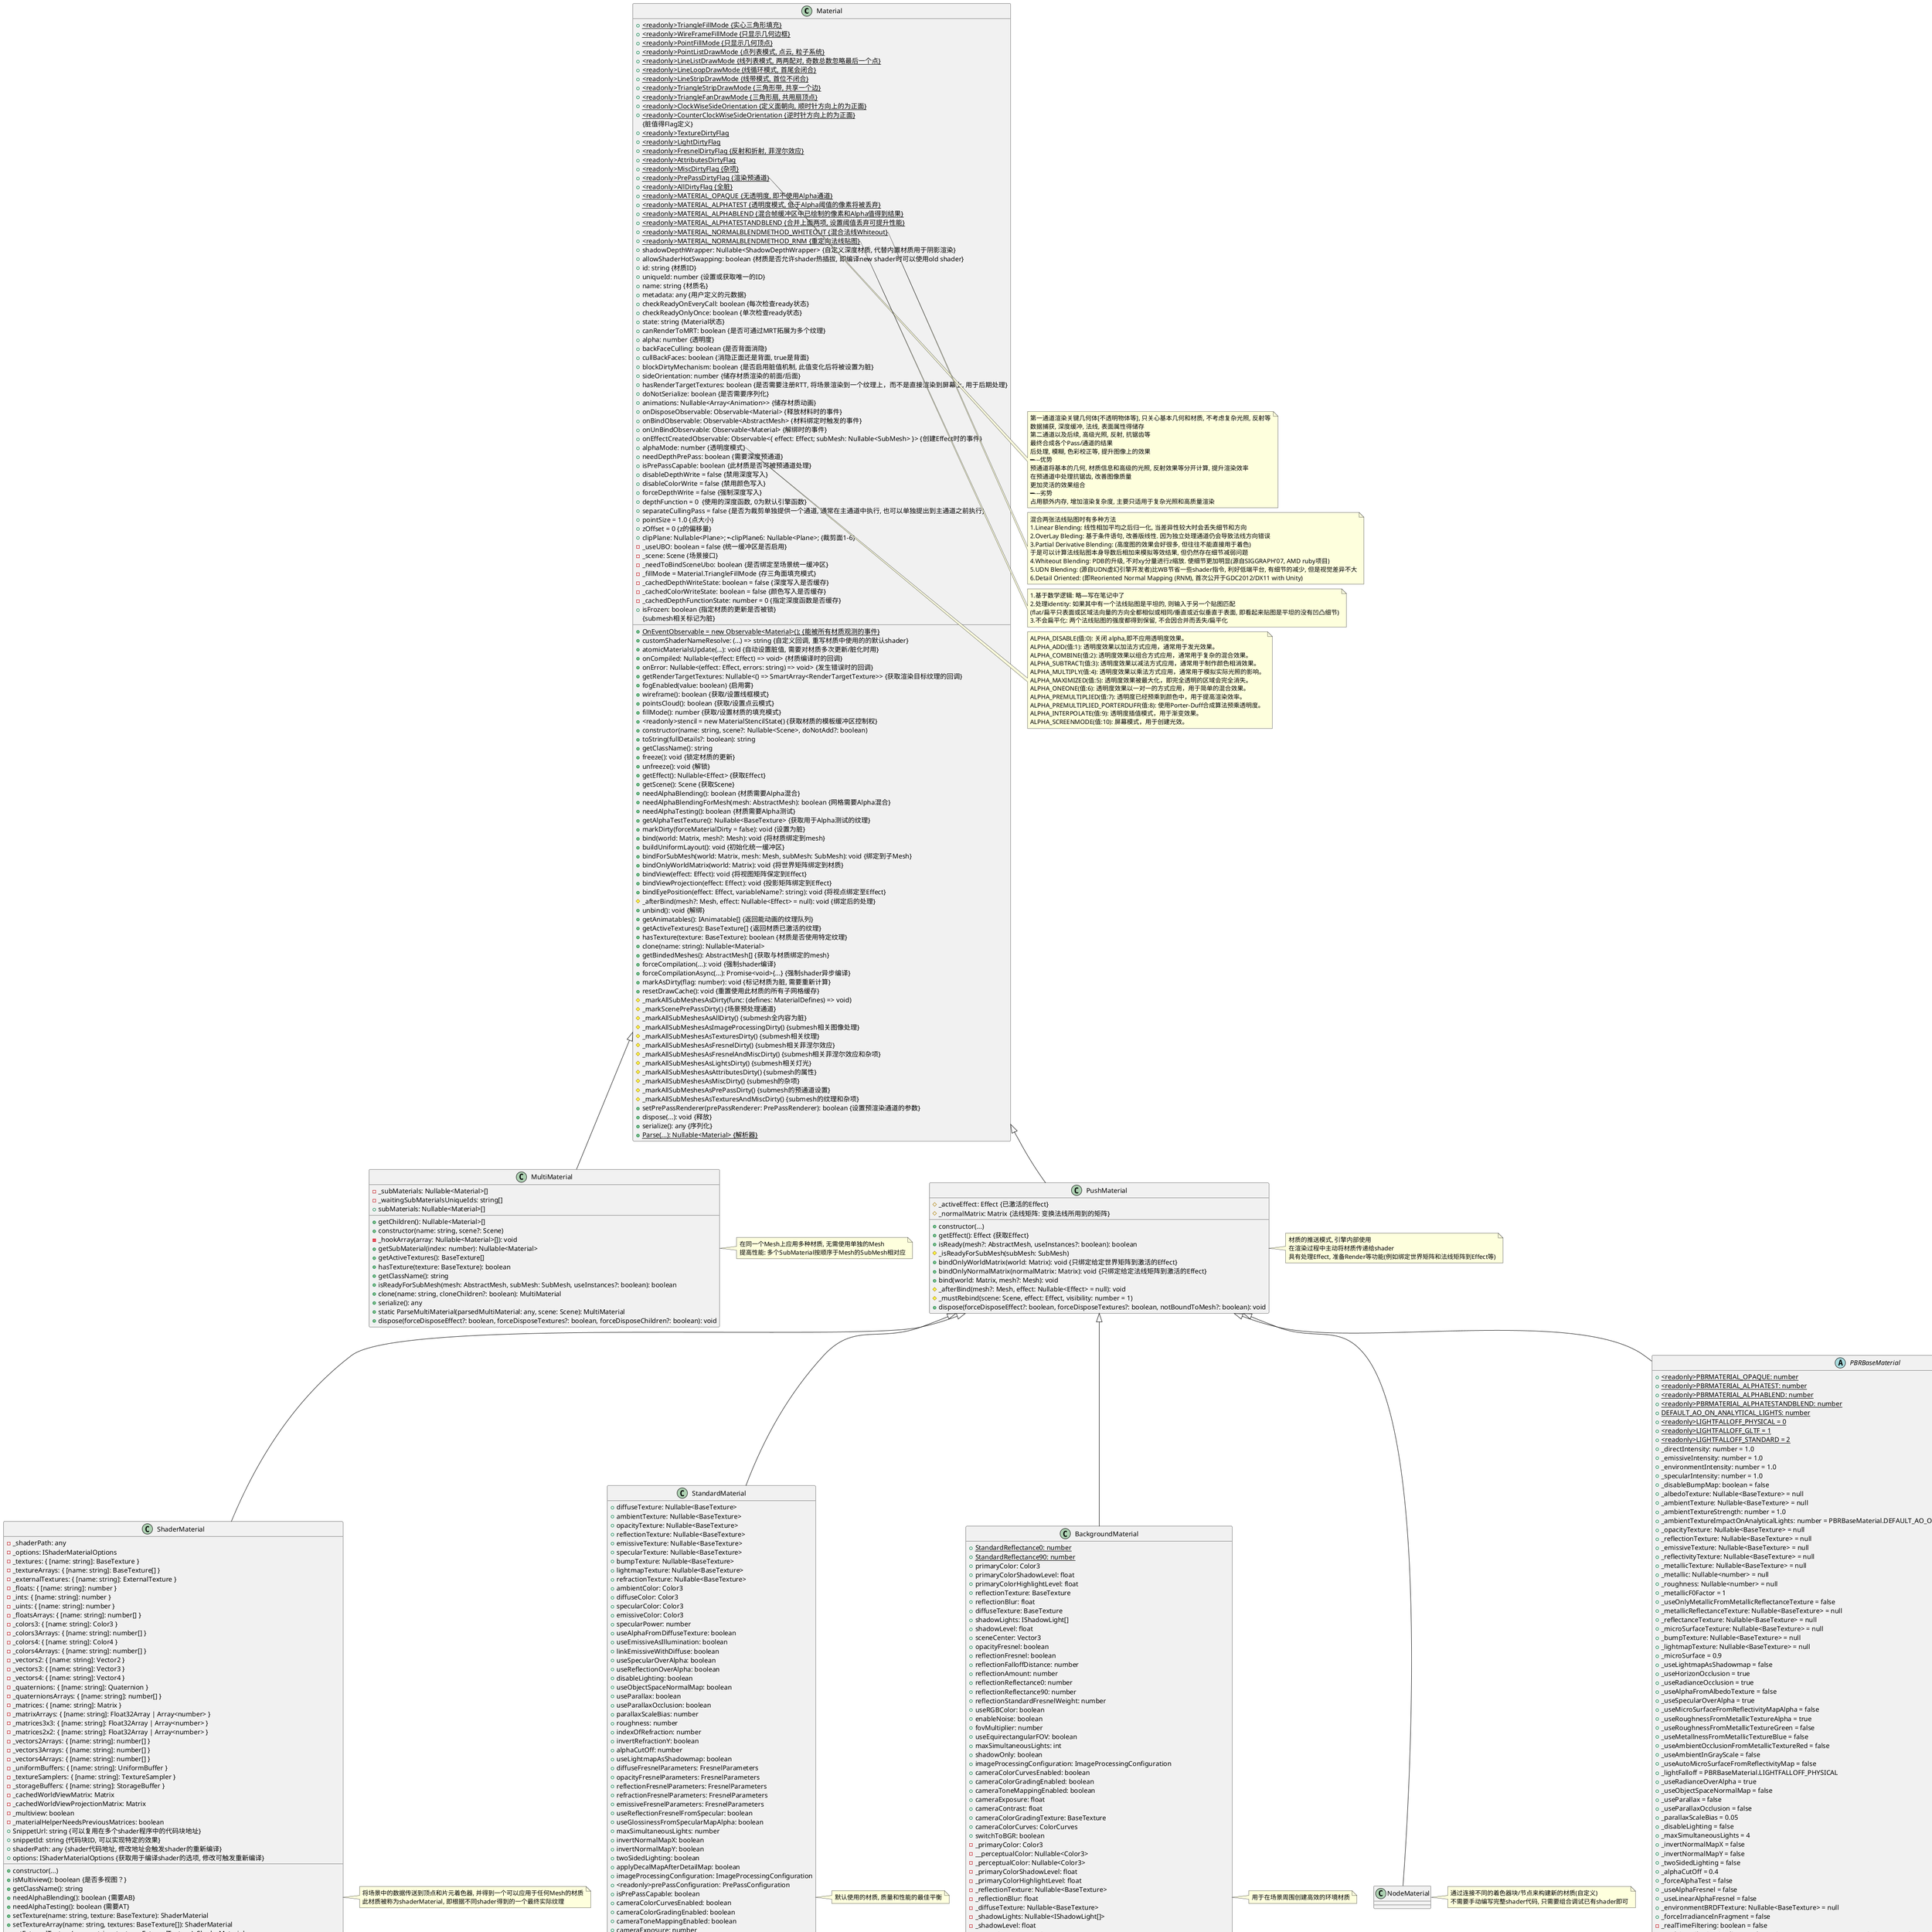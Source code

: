 @startuml material
class Material{
  {static}+<readonly>TriangleFillMode {实心三角形填充}
  {static}+<readonly>WireFrameFillMode {只显示几何边框}
  {static}+<readonly>PointFillMode {只显示几何顶点}
  {static}+<readonly>PointListDrawMode {点列表模式, 点云, 粒子系统}
  {static}+<readonly>LineListDrawMode {线列表模式, 两两配对, 奇数总数忽略最后一个点}
  {static}+<readonly>LineLoopDrawMode {线循环模式, 首尾会闭合}
  {static}+<readonly>LineStripDrawMode {线带模式, 首位不闭合}
  {static}+<readonly>TriangleStripDrawMode {三角形带, 共享一个边}
  {static}+<readonly>TriangleFanDrawMode {三角形扇, 共用扇顶点}
  {static}+<readonly>ClockWiseSideOrientation {定义面朝向, 顺时针方向上的为正面}
  {static}+<readonly>CounterClockWiseSideOrientation {逆时针方向上的为正面}
  {脏值得Flag定义}
  {static}+<readonly>TextureDirtyFlag 
  {static}+<readonly>LightDirtyFlag
  {static}+<readonly>FresnelDirtyFlag {反射和折射, 菲涅尔效应}
  {static}+<readonly>AttributesDirtyFlag
  {static}+<readonly>MiscDirtyFlag {杂项}
  {static}+<readonly>PrePassDirtyFlag {渲染预通道}
  {static}+<readonly>AllDirtyFlag {全脏}
  {static}+<readonly>MATERIAL_OPAQUE {无透明度, 即不使用Alpha通道}
  {static}+<readonly>MATERIAL_ALPHATEST {透明度模式, 低于Alpha阈值的像素将被丢弃}
  {static}+<readonly>MATERIAL_ALPHABLEND {混合帧缓冲区中已绘制的像素和Alpha值得到结果}
  {static}+<readonly>MATERIAL_ALPHATESTANDBLEND {合并上面两项, 设置阈值丢弃可提升性能}
  {static}+<readonly>MATERIAL_NORMALBLENDMETHOD_WHITEOUT {混合法线Whiteout}
  {static}+<readonly>MATERIAL_NORMALBLENDMETHOD_RNM {重定向法线贴图}
  {static}+OnEventObservable = new Observable<Material>(); {能被所有材质观测的事件}
  +customShaderNameResolve: (...) => string {自定义回调, 重写材质中使用的的默认shader}
  +shadowDepthWrapper: Nullable<ShadowDepthWrapper> {自定义深度材质, 代替内置材质用于阴影渲染}
  +allowShaderHotSwapping: boolean {材质是否允许shader热插拔, 即编译new shader时可以使用old shader}
  +id: string {材质ID}
  +uniqueId: number {设置或获取唯一的ID}
  +name: string {材质名}
  +metadata: any {用户定义的元数据}
  +checkReadyOnEveryCall: boolean {每次检查ready状态}
  +checkReadyOnlyOnce: boolean {单次检查ready状态}
  +state: string {Material状态}
  +canRenderToMRT: boolean {是否可通过MRT拓展为多个纹理}
  +alpha: number {透明度}
  +backFaceCulling: boolean {是否背面消隐}
  +cullBackFaces: boolean {消隐正面还是背面, true是背面}
  +blockDirtyMechanism: boolean {是否启用脏值机制, 此值变化后将被设置为脏}
  +atomicMaterialsUpdate(...): void {自动设置脏值, 需要对材质多次更新/脏化时用}
  +sideOrientation: number {储存材质渲染的前面/后面}
  +onCompiled: Nullable<(effect: Effect) => void> {材质编译时的回调}
  +onError: Nullable<(effect: Effect, errors: string) => void> {发生错误时的回调}
  +getRenderTargetTextures: Nullable<() => SmartArray<RenderTargetTexture>> {获取渲染目标纹理的回调}
  +hasRenderTargetTextures: boolean {是否需要注册RTT, 将场景渲染到一个纹理上，而不是直接渲染到屏幕上, 用于后期处理}
  +doNotSerialize: boolean {是否需要序列化}
  +animations: Nullable<Array<Animation>> {储存材质动画}
  +onDisposeObservable: Observable<Material> {释放材料时的事件}
  +onBindObservable: Observable<AbstractMesh> {材料绑定时触发的事件}
  +onUnBindObservable: Observable<Material> {解绑时的事件}
  +onEffectCreatedObservable: Observable<{ effect: Effect; subMesh: Nullable<SubMesh> }> {创建Effect时的事件}
  +alphaMode: number {透明度模式}
  +needDepthPrePass: boolean {需要深度预通道}
  +isPrePassCapable: boolean {此材质是否可被预通道处理}
  +disableDepthWrite = false {禁用深度写入}
  +disableColorWrite = false {禁用颜色写入}
  +forceDepthWrite = false {强制深度写入}
  +depthFunction = 0  {使用的深度函数, 0为默认引擎函数}
  +separateCullingPass = false {是否为裁剪单独提供一个通道, 通常在主通道中执行, 也可以单独提出到主通道之前执行}
  +fogEnabled(value: boolean) {启用雾}
  +pointSize = 1.0 {点大小}
  +zOffset = 0 {z的偏移量}
  +wireframe(): boolean {获取/设置线框模式}
  +pointsCloud(): boolean {获取/设置点云模式}
  +fillMode(): number {获取/设置材质的填充模式}
  +clipPlane: Nullable<Plane>; ------clipPlane6: Nullable<Plane>; {裁剪面1-6}
  +<readonly>stencil = new MaterialStencilState() {获取材质的模板缓冲区控制权}
  -_useUBO: boolean = false {统一缓冲区是否启用}
  -_scene: Scene {场景接口}
  -_needToBindSceneUbo: boolean {是否绑定至场景统一缓冲区}
  -_fillMode = Material.TriangleFillMode {存三角面填充模式}
  -_cachedDepthWriteState: boolean = false {深度写入是否缓存}
  -_cachedColorWriteState: boolean = false {颜色写入是否缓存}
  -_cachedDepthFunctionState: number = 0 {指定深度函数是否缓存}
  +constructor(name: string, scene?: Nullable<Scene>, doNotAdd?: boolean)
  +toString(fullDetails?: boolean): string
  +getClassName(): string
  +isFrozen: boolean {指定材质的更新是否被锁}
  +freeze(): void {锁定材质的更新}
  +unfreeze(): void {解锁}
  +getEffect(): Nullable<Effect> {获取Effect}
  +getScene(): Scene {获取Scene}
  +needAlphaBlending(): boolean {材质需要Alpha混合}
  +needAlphaBlendingForMesh(mesh: AbstractMesh): boolean {网格需要Alpha混合}
  +needAlphaTesting(): boolean {材质需要Alpha测试}
  +getAlphaTestTexture(): Nullable<BaseTexture> {获取用于Alpha测试的纹理}
  +markDirty(forceMaterialDirty = false): void {设置为脏}
  +bind(world: Matrix, mesh?: Mesh): void {将材质绑定到mesh}
  +buildUniformLayout(): void {初始化统一缓冲区}
  +bindForSubMesh(world: Matrix, mesh: Mesh, subMesh: SubMesh): void {绑定到子Mesh}
  +bindOnlyWorldMatrix(world: Matrix): void {将世界矩阵绑定到材质}
  +bindView(effect: Effect): void {将视图矩阵保定到Effect}
  +bindViewProjection(effect: Effect): void {投影矩阵绑定到Effect}
  +bindEyePosition(effect: Effect, variableName?: string): void {将视点绑定至Effect}
  #_afterBind(mesh?: Mesh, effect: Nullable<Effect> = null): void {绑定后的处理}
  +unbind(): void {解绑}
  +getAnimatables(): IAnimatable[] {返回能动画的纹理队列}
  +getActiveTextures(): BaseTexture[] {返回材质已激活的纹理}
  +hasTexture(texture: BaseTexture): boolean {材质是否使用特定纹理}
  +clone(name: string): Nullable<Material>
  +getBindedMeshes(): AbstractMesh[] {获取与材质绑定的mesh}
  +forceCompilation(...): void {强制shader编译}
  +forceCompilationAsync(...): Promise<void>{...} {强制shader异步编译}
  +markAsDirty(flag: number): void {标记材质为脏, 需要重新计算}
  +resetDrawCache(): void {重置使用此材质的所有子网格缓存}
  {submesh相关标记为脏}
  #_markAllSubMeshesAsDirty(func: (defines: MaterialDefines) => void)
  #_markScenePrePassDirty() {场景预处理通道}
  #_markAllSubMeshesAsAllDirty() {submesh全内容为脏}
  #_markAllSubMeshesAsImageProcessingDirty() {submesh相关图像处理}
  #_markAllSubMeshesAsTexturesDirty() {submesh相关纹理}
  #_markAllSubMeshesAsFresnelDirty() {submesh相关菲涅尔效应}
  #_markAllSubMeshesAsFresnelAndMiscDirty() {submesh相关菲涅尔效应和杂项}
  #_markAllSubMeshesAsLightsDirty() {submesh相关灯光}
  #_markAllSubMeshesAsAttributesDirty() {submesh的属性}
  #_markAllSubMeshesAsMiscDirty() {submesh的杂项}
  #_markAllSubMeshesAsPrePassDirty() {submesh的预通道设置}
  #_markAllSubMeshesAsTexturesAndMiscDirty() {submesh的纹理和杂项}
  +setPrePassRenderer(prePassRenderer: PrePassRenderer): boolean {设置预渲染通道的参数}
  +dispose(...): void {释放}
  +serialize(): any {序列化}
  {static}+Parse(...): Nullable<Material> {解析器}
}
note right of Material::PrePassDirtyFlag
第一通道渲染关键几何体[不透明物体等], 只关心基本几何和材质, 不考虑复杂光照, 反射等
数据捕获, 深度缓冲, 法线, 表面属性得储存
第二通道以及后续, 高级光照, 反射, 抗锯齿等
最终合成各个Pass/通道的结果
后处理, 模糊, 色彩校正等, 提升图像上的效果
-------------优势
预通道将基本的几何, 材质信息和高级的光照, 反射效果等分开计算, 提升渲染效率
在预通道中处理抗锯齿, 改善图像质量
更加灵活的效果组合
-------------劣势
占用额外内存, 增加渲染复杂度, 主要只适用于复杂光照和高质量渲染
endnote
note right of Material::MATERIAL_NORMALBLENDMETHOD_WHITEOUT
混合两张法线贴图时有多种方法
1.Linear Blending: 线性相加平均之后归一化, 当差异性较大时会丢失细节和方向
2.OverLay Bleding: 基于条件语句, 改善版线性. 因为独立处理通道仍会导致法线方向错误
3.Partial Derivative Blending: (高度图的效果会好很多, 但往往不能直接用于着色)
于是可以计算法线贴图本身导数后相加来模拟等效结果, 但仍然存在细节减弱问题
4.Whiteout Blending: PDB的升级, 不对xy分量进行z缩放. 使细节更加明显(源自SIGGRAPH'07, AMD ruby项目)
5.UDN Blending: (源自UDN虚幻引擎开发者)比WB节省一些shader指令, 利好低端平台, 有细节的减少, 但是视觉差异不大
6.Detail Oriented: (即Reoriented Normal Mapping (RNM), 首次公开于GDC2012/DX11 with Unity)
endnote
note right of Material::MATERIAL_NORMALBLENDMETHOD_RNM
1.基于数学逻辑: 略—写在笔记中了
2.处理identity: 如果其中有一个法线贴图是平坦的, 则输入于另一个贴图匹配
(flat/扁平只表面或区域法向量的方向全都相似或相同/垂直或近似垂直于表面, 即看起来贴图是平坦的没有凹凸细节)
3.不会扁平化: 两个法线贴图的强度都得到保留, 不会因合并而丢失/扁平化
endnote
note right of Material::alphaMode
ALPHA_DISABLE(值:0): 关闭 alpha,即不应用透明度效果。
ALPHA_ADD(值:1): 透明度效果以加法方式应用，通常用于发光效果。
ALPHA_COMBINE(值:2): 透明度效果以组合方式应用，通常用于复杂的混合效果。
ALPHA_SUBTRACT(值:3): 透明度效果以减法方式应用，通常用于制作颜色相消效果。
ALPHA_MULTIPLY(值:4): 透明度效果以乘法方式应用，通常用于模拟实际光照的影响。
ALPHA_MAXIMIZED(值:5): 透明度效果被最大化，即完全透明的区域会完全消失。
ALPHA_ONEONE(值:6): 透明度效果以一对一的方式应用，用于简单的混合效果。
ALPHA_PREMULTIPLIED(值:7): 透明度已经预乘到颜色中，用于提高渲染效率。
ALPHA_PREMULTIPLIED_PORTERDUFF(值:8): 使用Porter-Duff合成算法预乘透明度。
ALPHA_INTERPOLATE(值:9): 透明度插值模式，用于渐变效果。
ALPHA_SCREENMODE(值:10): 屏幕模式，用于创建光效。
endnote

class MultiMaterial extends Material {
  -_subMaterials: Nullable<Material>[]
  -_waitingSubMaterialsUniqueIds: string[]
  +subMaterials: Nullable<Material>[]
  +getChildren(): Nullable<Material>[]
  +constructor(name: string, scene?: Scene)
  -_hookArray(array: Nullable<Material>[]): void
  +getSubMaterial(index: number): Nullable<Material>
  +getActiveTextures(): BaseTexture[]
  +hasTexture(texture: BaseTexture): boolean
  +getClassName(): string
  +isReadyForSubMesh(mesh: AbstractMesh, subMesh: SubMesh, useInstances?: boolean): boolean
  +clone(name: string, cloneChildren?: boolean): MultiMaterial
  +serialize(): any
  +static ParseMultiMaterial(parsedMultiMaterial: any, scene: Scene): MultiMaterial
  +dispose(forceDisposeEffect?: boolean, forceDisposeTextures?: boolean, forceDisposeChildren?: boolean): void
}
note right of MultiMaterial
在同一个Mesh上应用多种材质, 无需使用单独的Mesh
提高性能: 多个SubMaterial按顺序于Mesh的SubMesh相对应
endnote

class PushMaterial extends Material{
  #_activeEffect: Effect {已激活的Effect}
  #_normalMatrix: Matrix {法线矩阵: 变换法线所用到的矩阵}
  +constructor(...)
  +getEffect(): Effect {获取Effect}
  +isReady(mesh?: AbstractMesh, useInstances?: boolean): boolean
  #_isReadyForSubMesh(subMesh: SubMesh)
  +bindOnlyWorldMatrix(world: Matrix): void {只绑定给定世界矩阵到激活的Effect}
  +bindOnlyNormalMatrix(normalMatrix: Matrix): void {只绑定给定法线矩阵到激活的Effect}
  +bind(world: Matrix, mesh?: Mesh): void
  #_afterBind(mesh?: Mesh, effect: Nullable<Effect> = null): void
  #_mustRebind(scene: Scene, effect: Effect, visibility: number = 1)
  +dispose(forceDisposeEffect?: boolean, forceDisposeTextures?: boolean, notBoundToMesh?: boolean): void
}
note right of PushMaterial
材质的推送模式, 引擎内部使用
在渲染过程中主动将材质传递给shader
具有处理Effect, 准备Render等功能(例如绑定世界矩阵和法线矩阵到Effect等)
endnote

class ShaderMaterial extends PushMaterial{
  -_shaderPath: any
  -_options: IShaderMaterialOptions
  -_textures: { [name: string]: BaseTexture }
  -_textureArrays: { [name: string]: BaseTexture[] }
  -_externalTextures: { [name: string]: ExternalTexture }
  -_floats: { [name: string]: number }
  -_ints: { [name: string]: number }
  -_uints: { [name: string]: number }
  -_floatsArrays: { [name: string]: number[] }
  -_colors3: { [name: string]: Color3 }
  -_colors3Arrays: { [name: string]: number[] }
  -_colors4: { [name: string]: Color4 }
  -_colors4Arrays: { [name: string]: number[] }
  -_vectors2: { [name: string]: Vector2 }
  -_vectors3: { [name: string]: Vector3 }
  -_vectors4: { [name: string]: Vector4 }
  -_quaternions: { [name: string]: Quaternion }
  -_quaternionsArrays: { [name: string]: number[] }
  -_matrices: { [name: string]: Matrix }
  -_matrixArrays: { [name: string]: Float32Array | Array<number> }
  -_matrices3x3: { [name: string]: Float32Array | Array<number> }
  -_matrices2x2: { [name: string]: Float32Array | Array<number> }
  -_vectors2Arrays: { [name: string]: number[] }
  -_vectors3Arrays: { [name: string]: number[] }
  -_vectors4Arrays: { [name: string]: number[] }
  -_uniformBuffers: { [name: string]: UniformBuffer }
  -_textureSamplers: { [name: string]: TextureSampler }
  -_storageBuffers: { [name: string]: StorageBuffer }
  -_cachedWorldViewMatrix: Matrix
  -_cachedWorldViewProjectionMatrix: Matrix
  -_multiview: boolean
  -_materialHelperNeedsPreviousMatrices: boolean
  +SnippetUrl: string {可以复用在多个shader程序中的代码块地址}
  +snippetId: string {代码块ID, 可以实现特定的效果}
  +constructor(...)
  +shaderPath: any {shader代码地址, 修改地址会触发shader的重新编译}
  +options: IShaderMaterialOptions {获取用于编译shader的选项, 修改可触发重新编译}
  +isMultiview(): boolean {是否多视图？}
  +getClassName(): string
  +needAlphaBlending(): boolean {需要AB}
  +needAlphaTesting(): boolean {需要AT}
  +setTexture(name: string, texture: BaseTexture): ShaderMaterial 
  +setTextureArray(name: string, textures: BaseTexture[]): ShaderMaterial
  +setExternalTexture(name: string, texture: ExternalTexture): ShaderMaterial
  +setFloat(name: string, value: number): ShaderMaterial
  +setInt(name: string, value: number): ShaderMaterial
  +setUInt(name: string, value: number): ShaderMaterial
  +setFloats(name: string, value: number[]): ShaderMaterial
  +setColor3(name: string, value: Color3): ShaderMaterial
  +setColor3Array(name: string, value: Color3[]): ShaderMaterial
  +setColor4(name: string, value: Color4): ShaderMaterial
  +setColor4Array(name: string, value: Color4[]): ShaderMaterial
  +setVector2(name: string, value: Vector2): ShaderMaterial
  +setVector3(name: string, value: Vector3): ShaderMaterial
  +setVector4(name: string, value: Vector4): ShaderMaterial
  +setQuaternion(name: string, value: Quaternion): ShaderMaterial
  +setQuaternionArray(name: string, value: Quaternion[]): ShaderMaterial
  +setMatrix(name: string, value: Matrix): ShaderMaterial
  +setMatrices(name: string, value: Matrix[]): ShaderMaterial
  +setMatrix3x3(name: string, value: Float32Array | Array<number>): ShaderMaterial
  +setMatrix2x2(name: string, value: Float32Array | Array<number>): ShaderMaterial
  +setArray2(name: string, value: number[]): ShaderMaterial
  +setArray3(name: string, value: number[]): ShaderMaterial
  +setArray4(name: string, value: number[]): ShaderMaterial
  +setUniformBuffer(name: string, buffer: UniformBuffer): ShaderMaterial
  +setTextureSampler(name: string, sampler: TextureSampler): ShaderMaterial
  +setStorageBuffer(name: string, buffer: StorageBuffer): ShaderMaterial
  +setDefine(define: string, value: boolean | string): ShaderMaterial {添加/删除/替换指定shader的定义和值}
  +isReadyForSubMesh(mesh: AbstractMesh, subMesh: SubMesh, useInstances?: boolean): boolean
  +isReady(mesh?: AbstractMesh, useInstances?: boolean, subMesh?: SubMesh): boolean
  +bindOnlyWorldMatrix(world: Matrix, effectOverride?: Nullable<Effect>): void
  +bindForSubMesh(world: Matrix, mesh: Mesh, subMesh: SubMesh): void
  +bind(world: Matrix, mesh?: Mesh, effectOverride?: Nullable<Effect>, subMesh?: SubMesh): void
  +getActiveTextures(): BaseTexture[]
  +hasTexture(texture: BaseTexture): boolean
  +clone(name: string): ShaderMaterial
  +dispose(forceDisposeEffect?: boolean, forceDisposeTextures?: boolean, notBoundToMesh?: boolean): void
  +serialize(): any
  {static}+Parse(source: any, scene: Scene, rootUrl: string): ShaderMaterial
  {static}+ParseFromFileAsync(...): Promise<ShaderMaterial>
  {static}+ParseFromSnippetAsync(...): Promise<ShaderMaterial>
}
note right of ShaderMaterial
将场景中的数据传送到顶点和片元着色器, 并得到一个可以应用于任何Mesh的材质
此材质被称为shaderMaterial, 即根据不同shader得到的一个最终实际纹理
endnote

class StandardMaterial extends PushMaterial {
  +diffuseTexture: Nullable<BaseTexture>
  +ambientTexture: Nullable<BaseTexture>
  +opacityTexture: Nullable<BaseTexture>
  +reflectionTexture: Nullable<BaseTexture>
  +emissiveTexture: Nullable<BaseTexture>
  +specularTexture: Nullable<BaseTexture>
  +bumpTexture: Nullable<BaseTexture>
  +lightmapTexture: Nullable<BaseTexture>
  +refractionTexture: Nullable<BaseTexture>
  +ambientColor: Color3
  +diffuseColor: Color3
  +specularColor: Color3
  +emissiveColor: Color3
  +specularPower: number
  +useAlphaFromDiffuseTexture: boolean
  +useEmissiveAsIllumination: boolean
  +linkEmissiveWithDiffuse: boolean
  +useSpecularOverAlpha: boolean
  +useReflectionOverAlpha: boolean
  +disableLighting: boolean
  +useObjectSpaceNormalMap: boolean
  +useParallax: boolean
  +useParallaxOcclusion: boolean
  +parallaxScaleBias: number
  +roughness: number
  +indexOfRefraction: number
  +invertRefractionY: boolean
  +alphaCutOff: number
  +useLightmapAsShadowmap: boolean
  +diffuseFresnelParameters: FresnelParameters
  +opacityFresnelParameters: FresnelParameters
  +reflectionFresnelParameters: FresnelParameters
  +refractionFresnelParameters: FresnelParameters
  +emissiveFresnelParameters: FresnelParameters
  +useReflectionFresnelFromSpecular: boolean
  +useGlossinessFromSpecularMapAlpha: boolean
  +maxSimultaneousLights: number
  +invertNormalMapX: boolean
  +invertNormalMapY: boolean
  +twoSidedLighting: boolean
  +applyDecalMapAfterDetailMap: boolean
  +imageProcessingConfiguration: ImageProcessingConfiguration
  #_attachImageProcessingConfiguration(...): void
  +<readonly>prePassConfiguration: PrePassConfiguration
  +isPrePassCapable: boolean
  +cameraColorCurvesEnabled: boolean
  +cameraColorGradingEnabled: boolean
  +cameraToneMappingEnabled: boolean
  +cameraExposure: number
  +cameraContrast: number
  +cameraColorGradingTexture: Nullable<BaseTexture>
  +cameraColorCurves: Nullable<ColorCurves>
  +canRenderToMRT()
  +<readonly>detailMap: DetailMapConfiguration
  #_renderTargets = new SmartArray<RenderTargetTexture>(16)
  #_worldViewProjectionMatrix = Matrix.Zero()
  #_globalAmbientColor = new Color3(0, 0, 0)
  #_useLogarithmicDepth: boolean
  #_cacheHasRenderTargetTextures = false
  +constructor(name: string, scene?: Scene)
  +hasRenderTargetTextures: boolean
  +getClassName(): string
  +useLogarithmicDepth: boolean
  +needAlphaBlending(): boolean
  +needAlphaTesting(): boolean
  #_shouldUseAlphaFromDiffuseTexture(): boolean
  #_hasAlphaChannel(): boolean
  +getAlphaTestTexture(): Nullable<BaseTexture>
  +isReadyForSubMesh(...): boolean
  +buildUniformLayout(): void
  +bindForSubMesh(...): void
  +getAnimatables(): IAnimatable[]
  +getActiveTextures(): BaseTexture[]
  +hasTexture(texture: BaseTexture): boolean
  +dispose(...): void
  +clone(...): StandardMaterial
  {static}+Parse(...): StandardMaterial
  {static}+DiffuseTextureEnabled: boolean
  {static}+DetailTextureEnabled: boolean
  {static}+AmbientTextureEnabled: boolean
  {static}+OpacityTextureEnabled: boolean
  {static}+ReflectionTextureEnabled: boolean
  {static}+EmissiveTextureEnabled: boolean
  {static}+SpecularTextureEnabled: boolean
  {static}+BumpTextureEnabled: boolean
  {static}+LightmapTextureEnabled: boolean
  {static}+RefractionTextureEnabled: boolean
  {static}+ColorGradingTextureEnabled: boolean
  {static}+FresnelEnabled: boolean
}
note right of StandardMaterial
默认使用的材质, 质量和性能的最佳平衡
endnote
class BackgroundMaterial extends PushMaterial {
  {static}+StandardReflectance0: number
  {static}+StandardReflectance90: number
  +primaryColor: Color3
  +primaryColorShadowLevel: float
  +primaryColorHighlightLevel: float
  +reflectionTexture: BaseTexture
  +reflectionBlur: float
  +diffuseTexture: BaseTexture
  +shadowLights: IShadowLight[]
  +shadowLevel: float
  +sceneCenter: Vector3
  +opacityFresnel: boolean
  +reflectionFresnel: boolean
  +reflectionFalloffDistance: number
  +reflectionAmount: number
  +reflectionReflectance0: number
  +reflectionReflectance90: number
  +reflectionStandardFresnelWeight: number
  +useRGBColor: boolean
  +enableNoise: boolean
  +fovMultiplier: number
  +useEquirectangularFOV: boolean
  +maxSimultaneousLights: int
  +shadowOnly: boolean
  +imageProcessingConfiguration: ImageProcessingConfiguration
  +cameraColorCurvesEnabled: boolean
  +cameraColorGradingEnabled: boolean
  +cameraToneMappingEnabled: boolean
  +cameraExposure: float
  +cameraContrast: float
  +cameraColorGradingTexture: BaseTexture
  +cameraColorCurves: ColorCurves
  +switchToBGR: boolean
  -_primaryColor: Color3
  -__perceptualColor: Nullable<Color3>
  -_perceptualColor: Nullable<Color3>
  -_primaryColorShadowLevel: float
  -_primaryColorHighlightLevel: float
  -_reflectionTexture: Nullable<BaseTexture>
  -_reflectionBlur: float
  -_diffuseTexture: Nullable<BaseTexture>
  -_shadowLights: Nullable<IShadowLight[]>
  -_shadowLevel: float
  -_sceneCenter: Vector3
  -_opacityFresnel: boolean
  -_reflectionFresnel: boolean
  -_reflectionFalloffDistance: number
  -_reflectionAmount: number
  -_reflectionReflectance0: number
  -_reflectionReflectance90: number
  -_useRGBColor: boolean
  -_enableNoise: boolean
  -_fovMultiplier: float
  -_useEquirectangularFOV: boolean
  -_maxSimultaneousLights: int
  -_shadowOnly: boolean
  -_imageProcessingConfiguration: ImageProcessingConfiguration
  -_imageProcessingObserver: Nullable<Observer<ImageProcessingConfiguration>>
  -_renderTargets: SmartArray<RenderTargetTexture>
  -_reflectionControls: Vector4
  -_white: Color3
  -_primaryShadowColor: Color3
  -_primaryHighlightColor: Color3
  +constructor(name: string, scene?: Scene)
  +hasRenderTargetTextures(): boolean
  +needAlphaTesting(): boolean
  +needAlphaBlending(): boolean
  +isReadyForSubMesh(...): boolean
  -_computePrimaryColorFromPerceptualColor(): void
  -_computePrimaryColors(): void
  -buildUniformLayout(): void
  -unbind(): void
  -bindOnlyWorldMatrix(world: Matrix): void
  -bindForSubMesh(world: Matrix, mesh: Mesh, subMesh: SubMesh): void
  +hasTexture(texture: BaseTexture): boolean
  +dispose(...): void
  +clone(name: string): BackgroundMaterial
  +serialize(): any
  +getClassName(): string
  {static}+Parse(...): BackgroundMaterial
}
note right of BackgroundMaterial
用于在场景周围创建高效的环境材质
endnote

class NodeMaterial extends PushMaterial{

}
note right of NodeMaterial
通过连接不同的着色器块/节点来构建新的材质(自定义)
不需要手动编写完整shader代码, 只需要组合调试已有shader即可
endnote

abstract class PBRBaseMaterial extends PushMaterial {
  {static}+<readonly>PBRMATERIAL_OPAQUE: number
  {static}+<readonly>PBRMATERIAL_ALPHATEST: number
  {static}+<readonly>PBRMATERIAL_ALPHABLEND: number
  {static}+<readonly>PBRMATERIAL_ALPHATESTANDBLEND: number
  {static}+DEFAULT_AO_ON_ANALYTICAL_LIGHTS: number
  {static}+<readonly>LIGHTFALLOFF_PHYSICAL = 0
  {static}+<readonly>LIGHTFALLOFF_GLTF = 1
  {static}+<readonly>LIGHTFALLOFF_STANDARD = 2
  +_directIntensity: number = 1.0
  +_emissiveIntensity: number = 1.0
  +_environmentIntensity: number = 1.0
  +_specularIntensity: number = 1.0
  +_lightingInfos: Vector4= new Vector4(...)
  +_disableBumpMap: boolean = false
  +_albedoTexture: Nullable<BaseTexture> = null
  +_ambientTexture: Nullable<BaseTexture> = null
  +_ambientTextureStrength: number = 1.0
  +_ambientTextureImpactOnAnalyticalLights: number = PBRBaseMaterial.DEFAULT_AO_ON_ANALYTICAL_LIGHTS
  +_opacityTexture: Nullable<BaseTexture> = null
  +_reflectionTexture: Nullable<BaseTexture> = null
  +_emissiveTexture: Nullable<BaseTexture> = null
  +_reflectivityTexture: Nullable<BaseTexture> = null
  +_metallicTexture: Nullable<BaseTexture> = null
  +_metallic: Nullable<number> = null
  +_roughness: Nullable<number> = null
  +_metallicF0Factor = 1
  +_metallicReflectanceColor = Color3.White()
  +_useOnlyMetallicFromMetallicReflectanceTexture = false
  +_metallicReflectanceTexture: Nullable<BaseTexture> = null
  +_reflectanceTexture: Nullable<BaseTexture> = null
  +_microSurfaceTexture: Nullable<BaseTexture> = null
  +_bumpTexture: Nullable<BaseTexture> = null
  +_lightmapTexture: Nullable<BaseTexture> = null
  +_ambientColor = Color3(0, 0, 0)
  +_albedoColor = Color3(1, 1, 1)
  +_reflectivityColor = Color3(1, 1, 1)
  +_reflectionColor = Color3(1, 1, 1)
  +_emissiveColor = Color3(0, 0, 0)
  +_microSurface = 0.9
  +_useLightmapAsShadowmap = false
  +_useHorizonOcclusion = true
  +_useRadianceOcclusion = true
  +_useAlphaFromAlbedoTexture = false
  +_useSpecularOverAlpha = true
  +_useMicroSurfaceFromReflectivityMapAlpha = false
  +_useRoughnessFromMetallicTextureAlpha = true
  +_useRoughnessFromMetallicTextureGreen = false
  +_useMetallnessFromMetallicTextureBlue = false
  +_useAmbientOcclusionFromMetallicTextureRed = false
  +_useAmbientInGrayScale = false
  +_useAutoMicroSurfaceFromReflectivityMap = false
  +_lightFalloff = PBRBaseMaterial.LIGHTFALLOFF_PHYSICAL
  +_useRadianceOverAlpha = true
  +_useObjectSpaceNormalMap = false
  +_useParallax = false
  +_useParallaxOcclusion = false
  +_parallaxScaleBias = 0.05
  +_disableLighting = false
  +_maxSimultaneousLights = 4
  +_invertNormalMapX = false
  +_invertNormalMapY = false
  +_twoSidedLighting = false
  +_alphaCutOff = 0.4
  +_forceAlphaTest = false
  +_useAlphaFresnel = false
  +_useLinearAlphaFresnel = false
  +_environmentBRDFTexture: Nullable<BaseTexture> = null
  +_forceIrradianceInFragment = false
  -_realTimeFiltering: boolean = false
  -_realTimeFilteringQuality: number = Constants.TEXTURE_FILTERING_QUALITY_LOW
  +canRenderToMRT: boolean
  +_forceNormalForward = false
  +_enableSpecularAntiAliasing = false
  #_imageProcessingConfiguration: ImageProcessingConfiguration
  -_imageProcessingObserver: Nullable<Observer<ImageProcessingConfiguration>> = null
  #_attachImageProcessingConfiguration(configuration: Nullable<ImageProcessingConfiguration>): void
  -_renderTargets: SmartArray<RenderTargetTexture>
  -_globalAmbientColor = new Color3(0, 0, 0)
  -_useLogarithmicDepth: boolean = false
  -_unlit = false
  -_applyDecalMapAfterDetailMap = false
  -_debugMode = 0
  +debugMode: number
  +debugLimit = -1
  +debugFactor = 1
  +<readonly>clearCoat: PBRClearCoatConfiguration
  +<readonly>iridescence: PBRIridescenceConfiguration
  +<readonly>anisotropy: PBRAnisotropicConfiguration
  +<readonly>brdf: PBRBRDFConfiguration
  +<readonly>sheen: PBRSheenConfiguration
  +<readonly>subSurface: PBRSubSurfaceConfiguration
  +<readonly>prePassConfiguration: PrePassConfiguration
  +<readonly>detailMap: DetailMapConfiguration
  #_cacheHasRenderTargetTextures = false
  +constructor(name: string, scene?: Scene)
  +hasRenderTargetTextures(): boolean
  +isPrePassCapable(): boolean
  +getClassName(): string
  +useLogarithmicDepth(): boolean
  #_disableAlphaBlending(): boolean
  +needAlphaBlending(): boolean
  +needAlphaTesting(): boolean
  #_shouldUseAlphaFromAlbedoTexture(): boolean
  #_hasAlphaChannel(): boolean
  +getAlphaTestTexture(): Nullable<BaseTexture>
  +isReadyForSubMesh(mesh: AbstractMesh, subMesh: SubMesh, useInstances?: boolean): boolean
  +isMetallicWorkflow(): boolean
  -_prepareEffect(...): Nullable<Effect>
  -_prepareDefines(...): void
  +forceCompilation(mesh: AbstractMesh, onCompiled?: (material: Material) => void, options?: Partial<IMaterialCompilationOptions>): void
  +buildUniformLayout(): void
  +bindForSubMesh(world: Matrix, mesh: Mesh, subMesh: SubMesh): void
  +getAnimatables(): IAnimatable[]
  -_getReflectionTexture(): Nullable<BaseTexture>
  +getActiveTextures(): BaseTexture[]
  +hasTexture(texture: BaseTexture): boolean
  +setPrePassRenderer(): boolean
  +dispose(forceDisposeEffect?: boolean, forceDisposeTextures?: boolean): void
}
note right of PBRBaseMaterial
基于物理的PBR材质抽象基类
endnote

class PBRMaterial extends PBRBaseMaterial{
  {static}+<readonly>PBRMATERIAL_OPAQUE
  {static}+<readonly>PBRMATERIAL_ALPHATEST
  {static}+<readonly>PBRMATERIAL_ALPHABLEND
  {static}+<readonly>PBRMATERIAL_ALPHATESTANDBLEND
  {static}+DEFAULT_AO_ON_ANALYTICAL_LIGHTS
  +directIntensity: number = 1.0
  +emissiveIntensity: number = 1.0
  +environmentIntensity: number = 1.0
  +specularIntensity: number = 1.0
  +disableBumpMap: boolean = false
  +albedoTexture: Nullable<BaseTexture>
  +ambientTexture: Nullable<BaseTexture>
  +ambientTextureStrength: number = 1.0
  +ambientTextureImpactOnAnalyticalLights: number = PBRMaterial.DEFAULT_AO_ON_ANALYTICAL_LIGHTS
  +opacityTexture: Nullable<BaseTexture>
  +reflectionTexture: Nullable<BaseTexture>
  +emissiveTexture: Nullable<BaseTexture>
  +reflectivityTexture: Nullable<BaseTexture>
  +metallicTexture: Nullable<BaseTexture>
  +metallic: Nullable<number>
  +roughness: Nullable<number>
  +metallicF0Factor = 1
  +metallicReflectanceColor = Color3.White()
  +useOnlyMetallicFromMetallicReflectanceTexture = false
  +metallicReflectanceTexture: Nullable<BaseTexture>
  +reflectanceTexture: Nullable<BaseTexture>
  +microSurfaceTexture: Nullable<BaseTexture>
  +bumpTexture: Nullable<BaseTexture>
  +lightmapTexture: Nullable<BaseTexture>
  +refractionTexture: Nullable<BaseTexture>
  +ambientColor = Color3(0, 0, 0)
  +albedoColor = Color3(1, 1, 1)
  +reflectivityColor = Color3(1, 1, 1)
  +reflectionColor = Color3(1.0, 1.0, 1.0)
  +emissiveColor = Color3(0, 0, 0)
  +microSurface = 1.0
  +indexOfRefraction: number
  +invertRefractionY: boolean
  +linkRefractionWithTransparency: boolean
  +useLightmapAsShadowmap = false
  +useAlphaFromAlbedoTexture = false
  +forceAlphaTest = false
  +alphaCutOff = 0.4
  +useSpecularOverAlpha = true
  +useMicroSurfaceFromReflectivityMapAlpha = false
  +useRoughnessFromMetallicTextureAlpha = true
  +useRoughnessFromMetallicTextureGreen = false
  +useMetallnessFromMetallicTextureBlue = false
  +useAmbientOcclusionFromMetallicTextureRed = false
  +useAmbientInGrayScale = false
  +useAutoMicroSurfaceFromReflectivityMap = false
  +usePhysicalLightFalloff: boolean
  +useGLTFLightFalloff: boolean
  +useRadianceOverAlpha = true
  +useObjectSpaceNormalMap = false
  +useParallax = false
  +useParallaxOcclusion = false
  +parallaxScaleBias = 0.05
  +disableLighting = false
  +forceIrradianceInFragment = false
  +maxSimultaneousLights = 4
  +invertNormalMapX = false
  +invertNormalMapY = false
  +twoSidedLighting = false
  +_useAlphaFresnel = false
  +_useLinearAlphaFresnel = false
  +_environmentBRDFTexture: Nullable<BaseTexture> = null
  +forceNormalForward = false
  +enableSpecularAntiAliasing = false
  +useHorizonOcclusion = true
  +useRadianceOcclusion = true
  +unlit = false
  +applyDecalMapAfterDetailMap = false
  +imageProcessingConfiguration: ImageProcessingConfiguration
  +cameraColorCurvesEnabled: boolean
  +cameraColorGradingEnabled: boolean
  +cameraToneMappingEnabled: boolean
  +cameraExposure: boolean
  +cameraContrast: boolean
  +cameraColorGradingTexture: Nullable<BaseTexture>
  +cameraColorCurves: Nullable<ColorCurves>
  +constructor(name: string, scene?: Scene)
  +getClassName(): string
  +clone(...): PBRMaterial
  +serialize(): any 
  {static}+Parse(source: any, scene: Scene, rootUrl: string): PBRMaterial
}
note right of PBRMaterial
基于物理的PBR材质类
endnote
@enduml